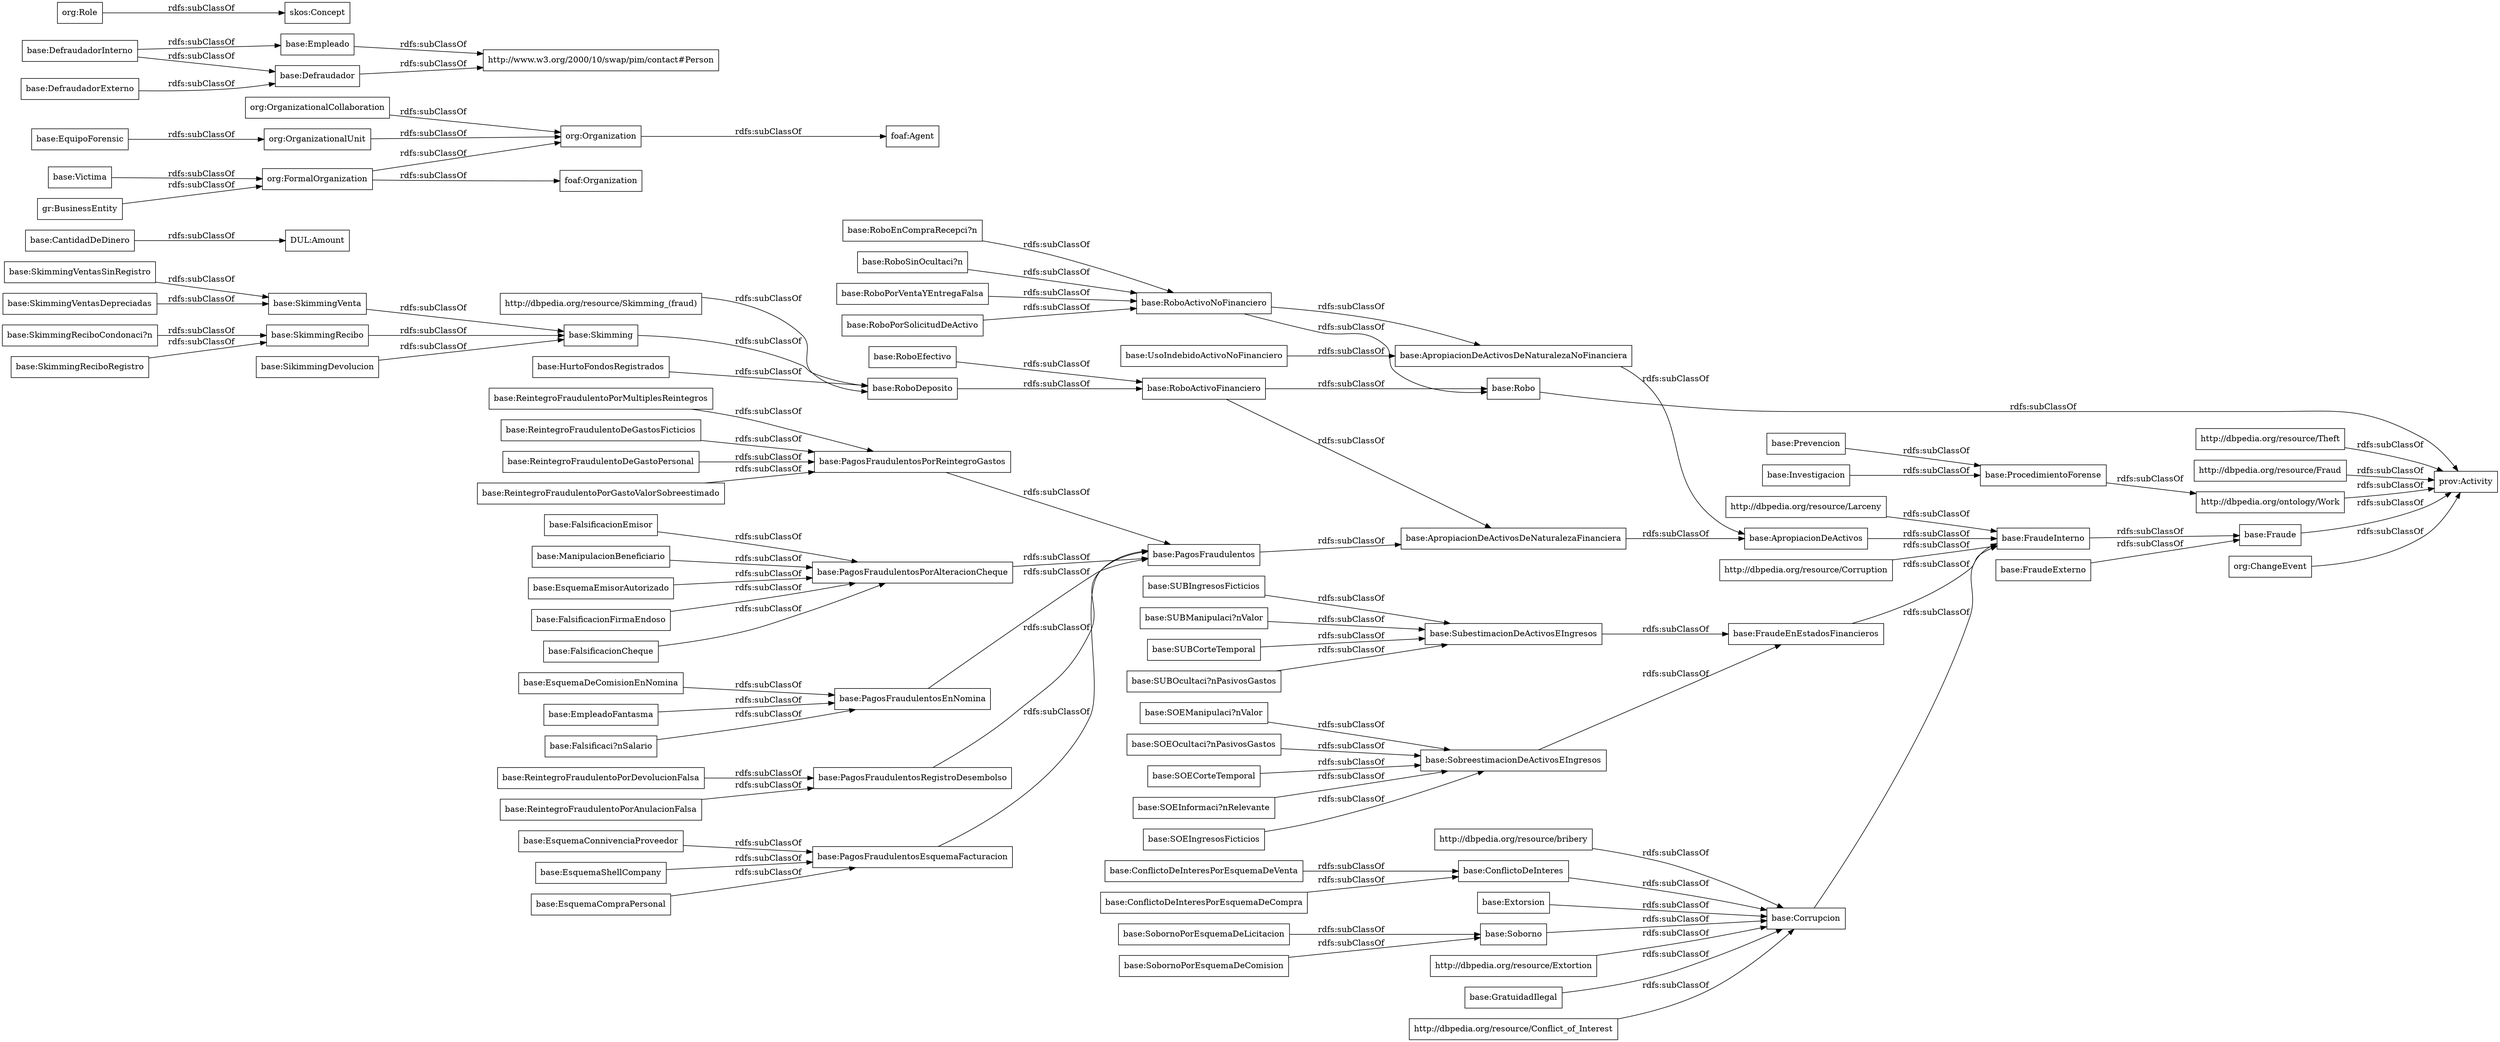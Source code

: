 digraph ar2dtool_diagram { 
rankdir=LR;
size="1000"
node [shape = rectangle, color="black"]; "base:ReintegroFraudulentoDeGastosFicticios" "base:RoboEfectivo" "base:SobornoPorEsquemaDeLicitacion" "base:SkimmingReciboCondonaci?n" "base:Soborno" "base:ReintegroFraudulentoDeGastoPersonal" "http://dbpedia.org/resource/Extortion" "base:CantidadDeDinero" "base:EsquemaCompraPersonal" "base:ApropiacionDeActivosDeNaturalezaNoFinanciera" "base:Corrupcion" "base:SUBOcultaci?nPasivosGastos" "base:SUBIngresosFicticios" "http://dbpedia.org/resource/Theft" "base:ApropiacionDeActivosDeNaturalezaFinanciera" "base:GratuidadIlegal" "http://dbpedia.org/resource/Larceny" "base:SkimmingVentasSinRegistro" "base:RoboPorSolicitudDeActivo" "base:ReintegroFraudulentoPorGastoValorSobreestimado" "base:Victima" "base:EsquemaEmisorAutorizado" "base:ConflictoDeInteresPorEsquemaDeVenta" "base:ReintegroFraudulentoPorAnulacionFalsa" "base:SkimmingVentasDepreciadas" "base:ReintegroFraudulentoPorMultiplesReintegros" "base:ProcedimientoForense" "base:SkimmingVenta" "base:FraudeInterno" "http://dbpedia.org/resource/Conflict_of_Interest" "base:Prevencion" "base:SUBManipulaci?nValor" "DUL:Amount" "base:FraudeExterno" "base:SOEIngresosFicticios" "http://www.w3.org/2000/10/swap/pim/contact#Person" "base:FalsificacionFirmaEndoso" "http://dbpedia.org/resource/Corruption" "base:PagosFraudulentos" "org:OrganizationalUnit" "base:FalsificacionCheque" "base:DefraudadorInterno" "base:PagosFraudulentosPorReintegroGastos" "base:EquipoForensic" "http://dbpedia.org/resource/Fraud" "base:SOEManipulaci?nValor" "base:Fraude" "base:SOEOcultaci?nPasivosGastos" "org:Organization" "base:Empleado" "base:SubestimacionDeActivosEIngresos" "base:SobreestimacionDeActivosEIngresos" "base:RoboActivoNoFinanciero" "base:Falsificaci?nSalario" "base:UsoIndebidoActivoNoFinanciero" "base:EsquemaConnivenciaProveedor" "base:DefraudadorExterno" "base:SkimmingReciboRegistro" "http://dbpedia.org/resource/bribery" "base:RoboEnCompraRecepci?n" "base:HurtoFondosRegistrados" "base:ConflictoDeInteresPorEsquemaDeCompra" "base:FalsificacionEmisor" "base:ApropiacionDeActivos" "base:RoboDeposito" "base:SobornoPorEsquemaDeComision" "base:SUBCorteTemporal" "base:Defraudador" "base:SkimmingRecibo" "base:SOECorteTemporal" "base:PagosFraudulentosPorAlteracionCheque" "http://dbpedia.org/resource/Skimming_(fraud)" "base:ConflictoDeInteres" "base:Skimming" "base:ReintegroFraudulentoPorDevolucionFalsa" "base:PagosFraudulentosEnNomina" "base:SOEInformaci?nRelevante" "base:RoboActivoFinanciero" "base:Investigacion" "base:ManipulacionBeneficiario" "base:Robo" "base:FraudeEnEstadosFinancieros" "base:RoboSinOcultaci?n" "http://dbpedia.org/ontology/Work" "base:EsquemaDeComisionEnNomina" "base:EmpleadoFantasma" "base:Extorsion" "base:SikimmingDevolucion" "base:EsquemaShellCompany" "base:PagosFraudulentosRegistroDesembolso" "base:RoboPorVentaYEntregaFalsa" "base:PagosFraudulentosEsquemaFacturacion" "org:FormalOrganization" "org:OrganizationalCollaboration" "org:Role" "org:ChangeEvent" ; /*classes style*/
	"base:SUBOcultaci?nPasivosGastos" -> "base:SubestimacionDeActivosEIngresos" [ label = "rdfs:subClassOf" ];
	"base:Extorsion" -> "base:Corrupcion" [ label = "rdfs:subClassOf" ];
	"base:ApropiacionDeActivosDeNaturalezaFinanciera" -> "base:ApropiacionDeActivos" [ label = "rdfs:subClassOf" ];
	"base:ApropiacionDeActivos" -> "base:FraudeInterno" [ label = "rdfs:subClassOf" ];
	"org:Role" -> "skos:Concept" [ label = "rdfs:subClassOf" ];
	"base:Corrupcion" -> "base:FraudeInterno" [ label = "rdfs:subClassOf" ];
	"base:SUBCorteTemporal" -> "base:SubestimacionDeActivosEIngresos" [ label = "rdfs:subClassOf" ];
	"org:OrganizationalUnit" -> "org:Organization" [ label = "rdfs:subClassOf" ];
	"base:SobreestimacionDeActivosEIngresos" -> "base:FraudeEnEstadosFinancieros" [ label = "rdfs:subClassOf" ];
	"base:UsoIndebidoActivoNoFinanciero" -> "base:ApropiacionDeActivosDeNaturalezaNoFinanciera" [ label = "rdfs:subClassOf" ];
	"base:ConflictoDeInteres" -> "base:Corrupcion" [ label = "rdfs:subClassOf" ];
	"base:SobornoPorEsquemaDeComision" -> "base:Soborno" [ label = "rdfs:subClassOf" ];
	"base:EsquemaDeComisionEnNomina" -> "base:PagosFraudulentosEnNomina" [ label = "rdfs:subClassOf" ];
	"base:SkimmingVentasSinRegistro" -> "base:SkimmingVenta" [ label = "rdfs:subClassOf" ];
	"base:RoboActivoNoFinanciero" -> "base:Robo" [ label = "rdfs:subClassOf" ];
	"base:RoboActivoNoFinanciero" -> "base:ApropiacionDeActivosDeNaturalezaNoFinanciera" [ label = "rdfs:subClassOf" ];
	"http://dbpedia.org/resource/Larceny" -> "base:FraudeInterno" [ label = "rdfs:subClassOf" ];
	"base:PagosFraudulentos" -> "base:ApropiacionDeActivosDeNaturalezaFinanciera" [ label = "rdfs:subClassOf" ];
	"base:PagosFraudulentosRegistroDesembolso" -> "base:PagosFraudulentos" [ label = "rdfs:subClassOf" ];
	"base:SkimmingReciboCondonaci?n" -> "base:SkimmingRecibo" [ label = "rdfs:subClassOf" ];
	"base:FalsificacionFirmaEndoso" -> "base:PagosFraudulentosPorAlteracionCheque" [ label = "rdfs:subClassOf" ];
	"base:RoboEfectivo" -> "base:RoboActivoFinanciero" [ label = "rdfs:subClassOf" ];
	"base:Defraudador" -> "http://www.w3.org/2000/10/swap/pim/contact#Person" [ label = "rdfs:subClassOf" ];
	"base:EsquemaEmisorAutorizado" -> "base:PagosFraudulentosPorAlteracionCheque" [ label = "rdfs:subClassOf" ];
	"base:SOEInformaci?nRelevante" -> "base:SobreestimacionDeActivosEIngresos" [ label = "rdfs:subClassOf" ];
	"base:ConflictoDeInteresPorEsquemaDeVenta" -> "base:ConflictoDeInteres" [ label = "rdfs:subClassOf" ];
	"base:SobornoPorEsquemaDeLicitacion" -> "base:Soborno" [ label = "rdfs:subClassOf" ];
	"base:SUBManipulaci?nValor" -> "base:SubestimacionDeActivosEIngresos" [ label = "rdfs:subClassOf" ];
	"base:Victima" -> "org:FormalOrganization" [ label = "rdfs:subClassOf" ];
	"base:Skimming" -> "base:RoboDeposito" [ label = "rdfs:subClassOf" ];
	"base:SikimmingDevolucion" -> "base:Skimming" [ label = "rdfs:subClassOf" ];
	"base:HurtoFondosRegistrados" -> "base:RoboDeposito" [ label = "rdfs:subClassOf" ];
	"base:FraudeInterno" -> "base:Fraude" [ label = "rdfs:subClassOf" ];
	"base:ReintegroFraudulentoPorDevolucionFalsa" -> "base:PagosFraudulentosRegistroDesembolso" [ label = "rdfs:subClassOf" ];
	"base:Empleado" -> "http://www.w3.org/2000/10/swap/pim/contact#Person" [ label = "rdfs:subClassOf" ];
	"http://dbpedia.org/resource/Fraud" -> "prov:Activity" [ label = "rdfs:subClassOf" ];
	"http://dbpedia.org/resource/Conflict_of_Interest" -> "base:Corrupcion" [ label = "rdfs:subClassOf" ];
	"base:RoboSinOcultaci?n" -> "base:RoboActivoNoFinanciero" [ label = "rdfs:subClassOf" ];
	"base:SubestimacionDeActivosEIngresos" -> "base:FraudeEnEstadosFinancieros" [ label = "rdfs:subClassOf" ];
	"base:FraudeEnEstadosFinancieros" -> "base:FraudeInterno" [ label = "rdfs:subClassOf" ];
	"http://dbpedia.org/resource/Theft" -> "prov:Activity" [ label = "rdfs:subClassOf" ];
	"base:PagosFraudulentosPorAlteracionCheque" -> "base:PagosFraudulentos" [ label = "rdfs:subClassOf" ];
	"base:EsquemaConnivenciaProveedor" -> "base:PagosFraudulentosEsquemaFacturacion" [ label = "rdfs:subClassOf" ];
	"base:SkimmingVenta" -> "base:Skimming" [ label = "rdfs:subClassOf" ];
	"base:ReintegroFraudulentoPorGastoValorSobreestimado" -> "base:PagosFraudulentosPorReintegroGastos" [ label = "rdfs:subClassOf" ];
	"base:CantidadDeDinero" -> "DUL:Amount" [ label = "rdfs:subClassOf" ];
	"org:Organization" -> "foaf:Agent" [ label = "rdfs:subClassOf" ];
	"base:ReintegroFraudulentoDeGastosFicticios" -> "base:PagosFraudulentosPorReintegroGastos" [ label = "rdfs:subClassOf" ];
	"base:FalsificacionCheque" -> "base:PagosFraudulentosPorAlteracionCheque" [ label = "rdfs:subClassOf" ];
	"base:RoboActivoFinanciero" -> "base:Robo" [ label = "rdfs:subClassOf" ];
	"base:RoboActivoFinanciero" -> "base:ApropiacionDeActivosDeNaturalezaFinanciera" [ label = "rdfs:subClassOf" ];
	"base:SkimmingVentasDepreciadas" -> "base:SkimmingVenta" [ label = "rdfs:subClassOf" ];
	"base:DefraudadorInterno" -> "base:Empleado" [ label = "rdfs:subClassOf" ];
	"base:DefraudadorInterno" -> "base:Defraudador" [ label = "rdfs:subClassOf" ];
	"base:Falsificaci?nSalario" -> "base:PagosFraudulentosEnNomina" [ label = "rdfs:subClassOf" ];
	"base:EmpleadoFantasma" -> "base:PagosFraudulentosEnNomina" [ label = "rdfs:subClassOf" ];
	"base:SkimmingRecibo" -> "base:Skimming" [ label = "rdfs:subClassOf" ];
	"base:FraudeExterno" -> "base:Fraude" [ label = "rdfs:subClassOf" ];
	"http://dbpedia.org/resource/Corruption" -> "base:FraudeInterno" [ label = "rdfs:subClassOf" ];
	"base:Robo" -> "prov:Activity" [ label = "rdfs:subClassOf" ];
	"http://dbpedia.org/resource/bribery" -> "base:Corrupcion" [ label = "rdfs:subClassOf" ];
	"org:ChangeEvent" -> "prov:Activity" [ label = "rdfs:subClassOf" ];
	"base:EsquemaShellCompany" -> "base:PagosFraudulentosEsquemaFacturacion" [ label = "rdfs:subClassOf" ];
	"base:RoboPorSolicitudDeActivo" -> "base:RoboActivoNoFinanciero" [ label = "rdfs:subClassOf" ];
	"base:SUBIngresosFicticios" -> "base:SubestimacionDeActivosEIngresos" [ label = "rdfs:subClassOf" ];
	"base:EquipoForensic" -> "org:OrganizationalUnit" [ label = "rdfs:subClassOf" ];
	"base:RoboDeposito" -> "base:RoboActivoFinanciero" [ label = "rdfs:subClassOf" ];
	"base:GratuidadIlegal" -> "base:Corrupcion" [ label = "rdfs:subClassOf" ];
	"base:ReintegroFraudulentoPorAnulacionFalsa" -> "base:PagosFraudulentosRegistroDesembolso" [ label = "rdfs:subClassOf" ];
	"base:FalsificacionEmisor" -> "base:PagosFraudulentosPorAlteracionCheque" [ label = "rdfs:subClassOf" ];
	"base:RoboPorVentaYEntregaFalsa" -> "base:RoboActivoNoFinanciero" [ label = "rdfs:subClassOf" ];
	"org:OrganizationalCollaboration" -> "org:Organization" [ label = "rdfs:subClassOf" ];
	"base:SOEManipulaci?nValor" -> "base:SobreestimacionDeActivosEIngresos" [ label = "rdfs:subClassOf" ];
	"base:Prevencion" -> "base:ProcedimientoForense" [ label = "rdfs:subClassOf" ];
	"base:ConflictoDeInteresPorEsquemaDeCompra" -> "base:ConflictoDeInteres" [ label = "rdfs:subClassOf" ];
	"base:SOEOcultaci?nPasivosGastos" -> "base:SobreestimacionDeActivosEIngresos" [ label = "rdfs:subClassOf" ];
	"base:ReintegroFraudulentoPorMultiplesReintegros" -> "base:PagosFraudulentosPorReintegroGastos" [ label = "rdfs:subClassOf" ];
	"base:ManipulacionBeneficiario" -> "base:PagosFraudulentosPorAlteracionCheque" [ label = "rdfs:subClassOf" ];
	"base:Investigacion" -> "base:ProcedimientoForense" [ label = "rdfs:subClassOf" ];
	"gr:BusinessEntity" -> "org:FormalOrganization" [ label = "rdfs:subClassOf" ];
	"base:PagosFraudulentosEnNomina" -> "base:PagosFraudulentos" [ label = "rdfs:subClassOf" ];
	"http://dbpedia.org/resource/Extortion" -> "base:Corrupcion" [ label = "rdfs:subClassOf" ];
	"base:ReintegroFraudulentoDeGastoPersonal" -> "base:PagosFraudulentosPorReintegroGastos" [ label = "rdfs:subClassOf" ];
	"base:PagosFraudulentosPorReintegroGastos" -> "base:PagosFraudulentos" [ label = "rdfs:subClassOf" ];
	"base:EsquemaCompraPersonal" -> "base:PagosFraudulentosEsquemaFacturacion" [ label = "rdfs:subClassOf" ];
	"http://dbpedia.org/resource/Skimming_(fraud)" -> "base:RoboDeposito" [ label = "rdfs:subClassOf" ];
	"base:ProcedimientoForense" -> "http://dbpedia.org/ontology/Work" [ label = "rdfs:subClassOf" ];
	"base:DefraudadorExterno" -> "base:Defraudador" [ label = "rdfs:subClassOf" ];
	"base:ApropiacionDeActivosDeNaturalezaNoFinanciera" -> "base:ApropiacionDeActivos" [ label = "rdfs:subClassOf" ];
	"base:SkimmingReciboRegistro" -> "base:SkimmingRecibo" [ label = "rdfs:subClassOf" ];
	"base:PagosFraudulentosEsquemaFacturacion" -> "base:PagosFraudulentos" [ label = "rdfs:subClassOf" ];
	"base:RoboEnCompraRecepci?n" -> "base:RoboActivoNoFinanciero" [ label = "rdfs:subClassOf" ];
	"base:SOECorteTemporal" -> "base:SobreestimacionDeActivosEIngresos" [ label = "rdfs:subClassOf" ];
	"base:Fraude" -> "prov:Activity" [ label = "rdfs:subClassOf" ];
	"base:SOEIngresosFicticios" -> "base:SobreestimacionDeActivosEIngresos" [ label = "rdfs:subClassOf" ];
	"base:Soborno" -> "base:Corrupcion" [ label = "rdfs:subClassOf" ];
	"org:FormalOrganization" -> "org:Organization" [ label = "rdfs:subClassOf" ];
	"org:FormalOrganization" -> "foaf:Organization" [ label = "rdfs:subClassOf" ];
	"http://dbpedia.org/ontology/Work" -> "prov:Activity" [ label = "rdfs:subClassOf" ];

}

